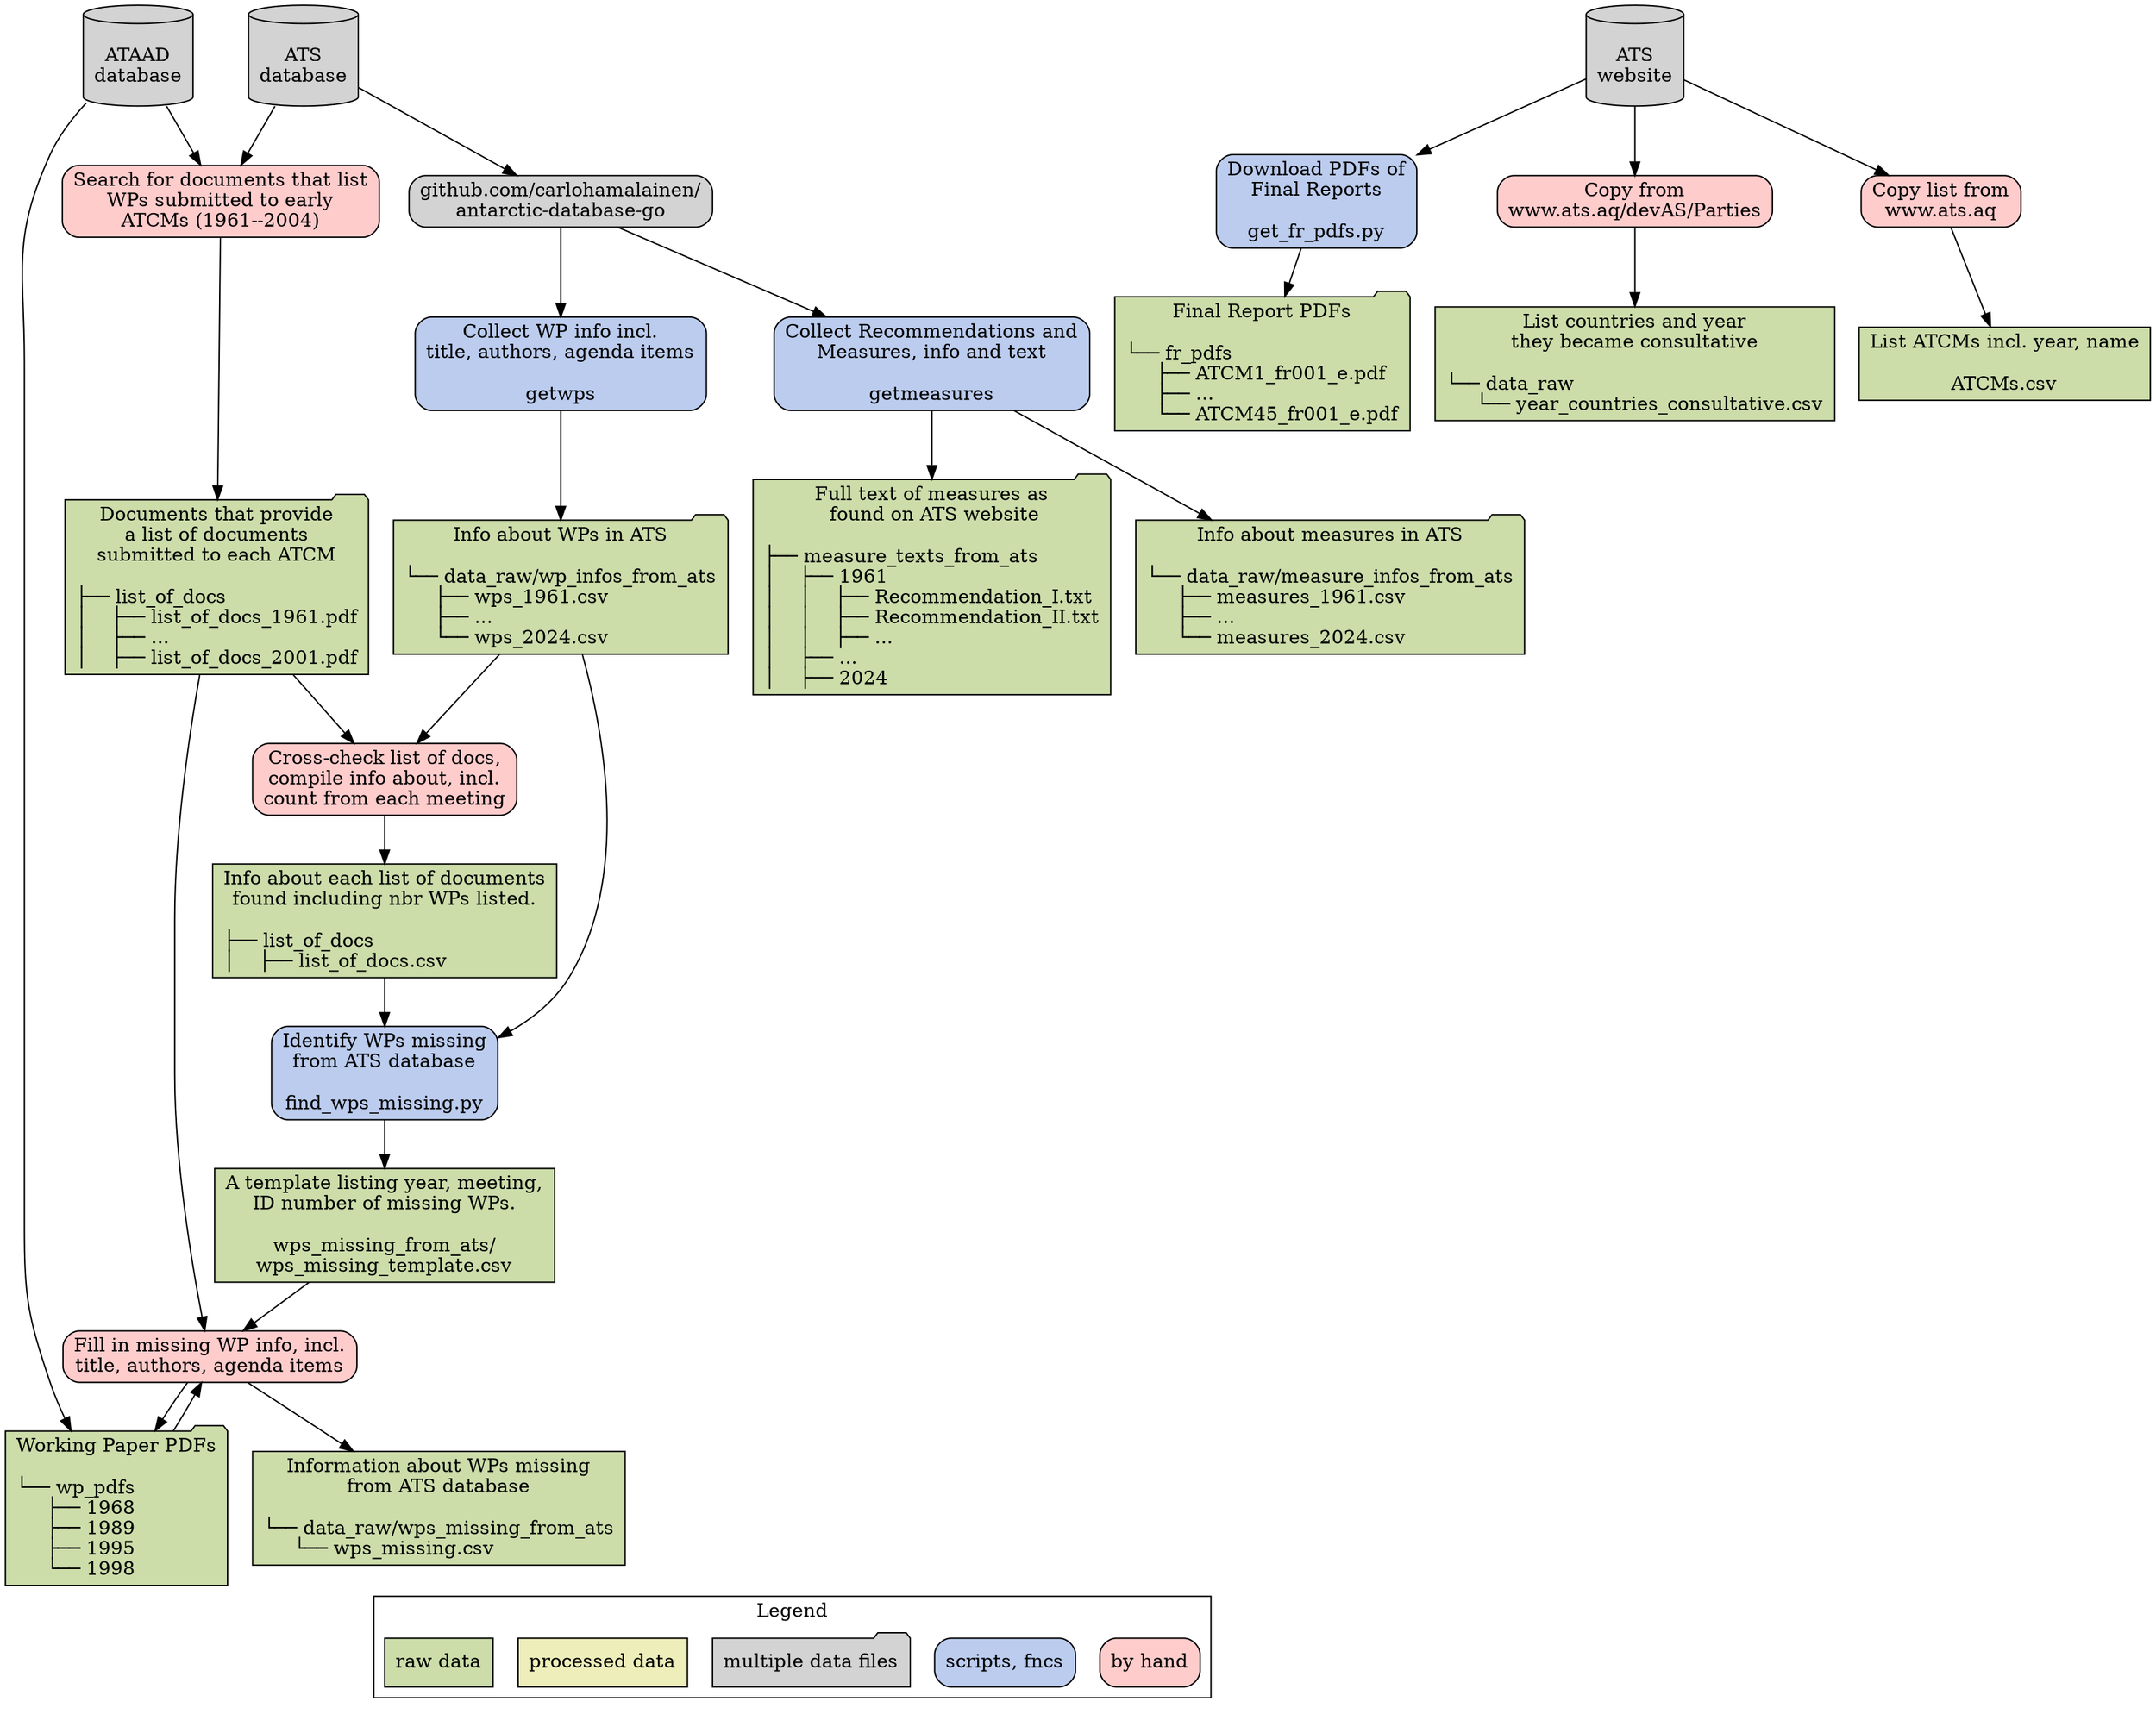 digraph {
	graph [rankdir=TD];
	node [label="\N", shape=rectangle, color="black"];

    // legend - separate out at end
    subgraph cluster_legend {
        label="Legend";
        leg3 [label="by hand", fillcolor="#ffcccc", style="rounded, filled"];
        // leg5 [label="scripts, fncs w. LLM", fillcolor="#cceeff", style="rounded, filled"];
        leg2 [label="scripts, fncs", fillcolor="#bbccee", style="rounded, filled"];
        leg4 [label="multiple data files", fillcolor="lightgray", style="filled", shape=folder];
        leg1 [label="processed data", fillcolor="#eeeebb", style="filled"];
        leg0 [label="raw data", fillcolor="#ccddaa", style="filled"];
        {rank="same" leg1 leg0 leg4 leg2 leg3};
    }

    // nodes
    { // databases
        node [fillcolor="lightgray", style="filled", shape="cylinder"];
        ATS [label="\nATS\ndatabase"];
        ATAAD [label="\nATAAD\ndatabase"];
        ATS_web [label="\nATS\nwebsite"];
        {rank="source" ATS ATAAD ATS_web};
    }
    { // Carlo's package
        node [style="rounded, filled", fillcolor="lightgray"];
        adg [label="github.com/carlohamalainen/\nantarctic-database-go"];
    }
    { // scripts and functions
        node [style="rounded, filled"];
        { // No LLM
            node [fillcolor="#bbccee"];
            getwps [label="Collect WP info incl.\ntitle, authors, agenda items\n\ngetwps"];
            getmeasures [label="Collect Recommendations and\nMeasures, info and text\n\ngetmeasures"];
            find_wps_missing [label="Identify WPs missing\nfrom ATS database\n\nfind_wps_missing.py"];
            get_fr_pdfs [label="Download PDFs of\nFinal Reports\n\nget_fr_pdfs.py"];
        }
        { // LLM
            node [fillcolor="#cceeff"];
        }
    { // raw data
        node [fillcolor="#ccddaa", style="filled"];
        wp_infos_ats [label="Info about WPs in ATS\n\l└── data_raw/wp_infos_from_ats\l     ├── wps_1961.csv\l     ├── ...\l     └── wps_2024.csv\l",shape="folder"];
        measure_infos_ats [label="Info about measures in ATS\n\l└── data_raw/measure_infos_from_ats\l     ├── measures_1961.csv\l     ├── ...\l     └── measures_2024.csv\l",shape="folder"];
        measure_texts_ats [label="Full text of measures as\n found on ATS website\n\l├── measure_texts_from_ats\l│    ├── 1961\l│    │    ├── Recommendation_I.txt\l│    │    ├── Recommendation_II.txt\l│    │    ├── ...\l│    ├── ...\l│    ├── 2024\l",shape="folder"];
        list_of_docs_pdf [label="Documents that provide\na list of documents\nsubmitted to each ATCM\n\l├── list_of_docs\l│    ├── list_of_docs_1961.pdf\l│    ├── ...\l│    ├── list_of_docs_2001.pdf\l",shape="folder"];
        list_of_docs_csv [label="Info about each list of documents\nfound including nbr WPs listed.\n\n├── list_of_docs\l│    ├── list_of_docs.csv\l"];
        wps_missing_template [label="A template listing year, meeting,\nID number of missing WPs.\n\nwps_missing_from_ats/\nwps_missing_template.csv"];
        wps_missing_csv [label="Information about WPs missing\nfrom ATS database\n\l└── data_raw/wps_missing_from_ats\l     └── wps_missing.csv\l"];
        wp_pdfs [label="Working Paper PDFs\n\n└── wp_pdfs\l     ├── 1968\l     ├── 1989\l     ├── 1995\l     └── 1998\l",shape="folder"];
        fr_pdfs [label="Final Report PDFs\n\n└── fr_pdfs\l     ├── ATCM1_fr001_e.pdf\l     ├── ...\l     └── ATCM45_fr001_e.pdf\l",shape="folder"];
        year_countries_consultative [label="List countries and year\nthey became consultative\n\l└── data_raw\l     └── year_countries_consultative.csv\l"];
        ATCMs [label="List ATCMs incl. year, name\n\nATCMs.csv"];
    }

    { // processed-data nodes
        node [fillcolor="#eeeebb", style="filled"];
        // node_name [label="words\n\nfile.txt"];
    }
    }
    { // by hand
        node [fillcolor="#ffcccc", style="rounded, filled"];
        search_list_of_docs [label="Search for documents that list\nWPs submitted to early\nATCMs (1961--2004)"];
        read_list_of_docs [label="Cross-check list of docs,\ncompile info about, incl.\ncount from each meeting"];
        fill_in_missing_wps [label="Fill in missing WP info, incl.\ntitle, authors, agenda items"];
        dload_year_countries_consultative [label="Copy from\nwww.ats.aq/devAS/Parties"];
        dload_ATCMs [label="Copy list from\nwww.ats.aq"];
    }
    { // Result
        node [shape="plaintext"];
        // dot_graph [label="Graph of connections between\n WPs, Recs, past and future meetings", fontsize="16"];
    }

    // connections
    ATS -> adg -> {getwps, getmeasures};
    getwps -> wp_infos_ats;
    getmeasures -> {measure_infos_ats, measure_texts_ats};
    {ATS, ATAAD} -> search_list_of_docs -> list_of_docs_pdf;
    {wp_infos_ats, list_of_docs_pdf} -> read_list_of_docs -> list_of_docs_csv;
    {wp_infos_ats, list_of_docs_csv} -> find_wps_missing -> wps_missing_template;
    {wps_missing_template, list_of_docs_pdf} -> fill_in_missing_wps -> wps_missing_csv;
    fill_in_missing_wps -> wp_pdfs -> fill_in_missing_wps;
    ATAAD -> wp_pdfs;
    ATS_web -> get_fr_pdfs -> fr_pdfs;
    ATS_web -> dload_year_countries_consultative -> year_countries_consultative;
    ATS_web -> dload_ATCMs -> ATCMs;
    wps_missing_csv -> leg0 [style="invis"];
}
